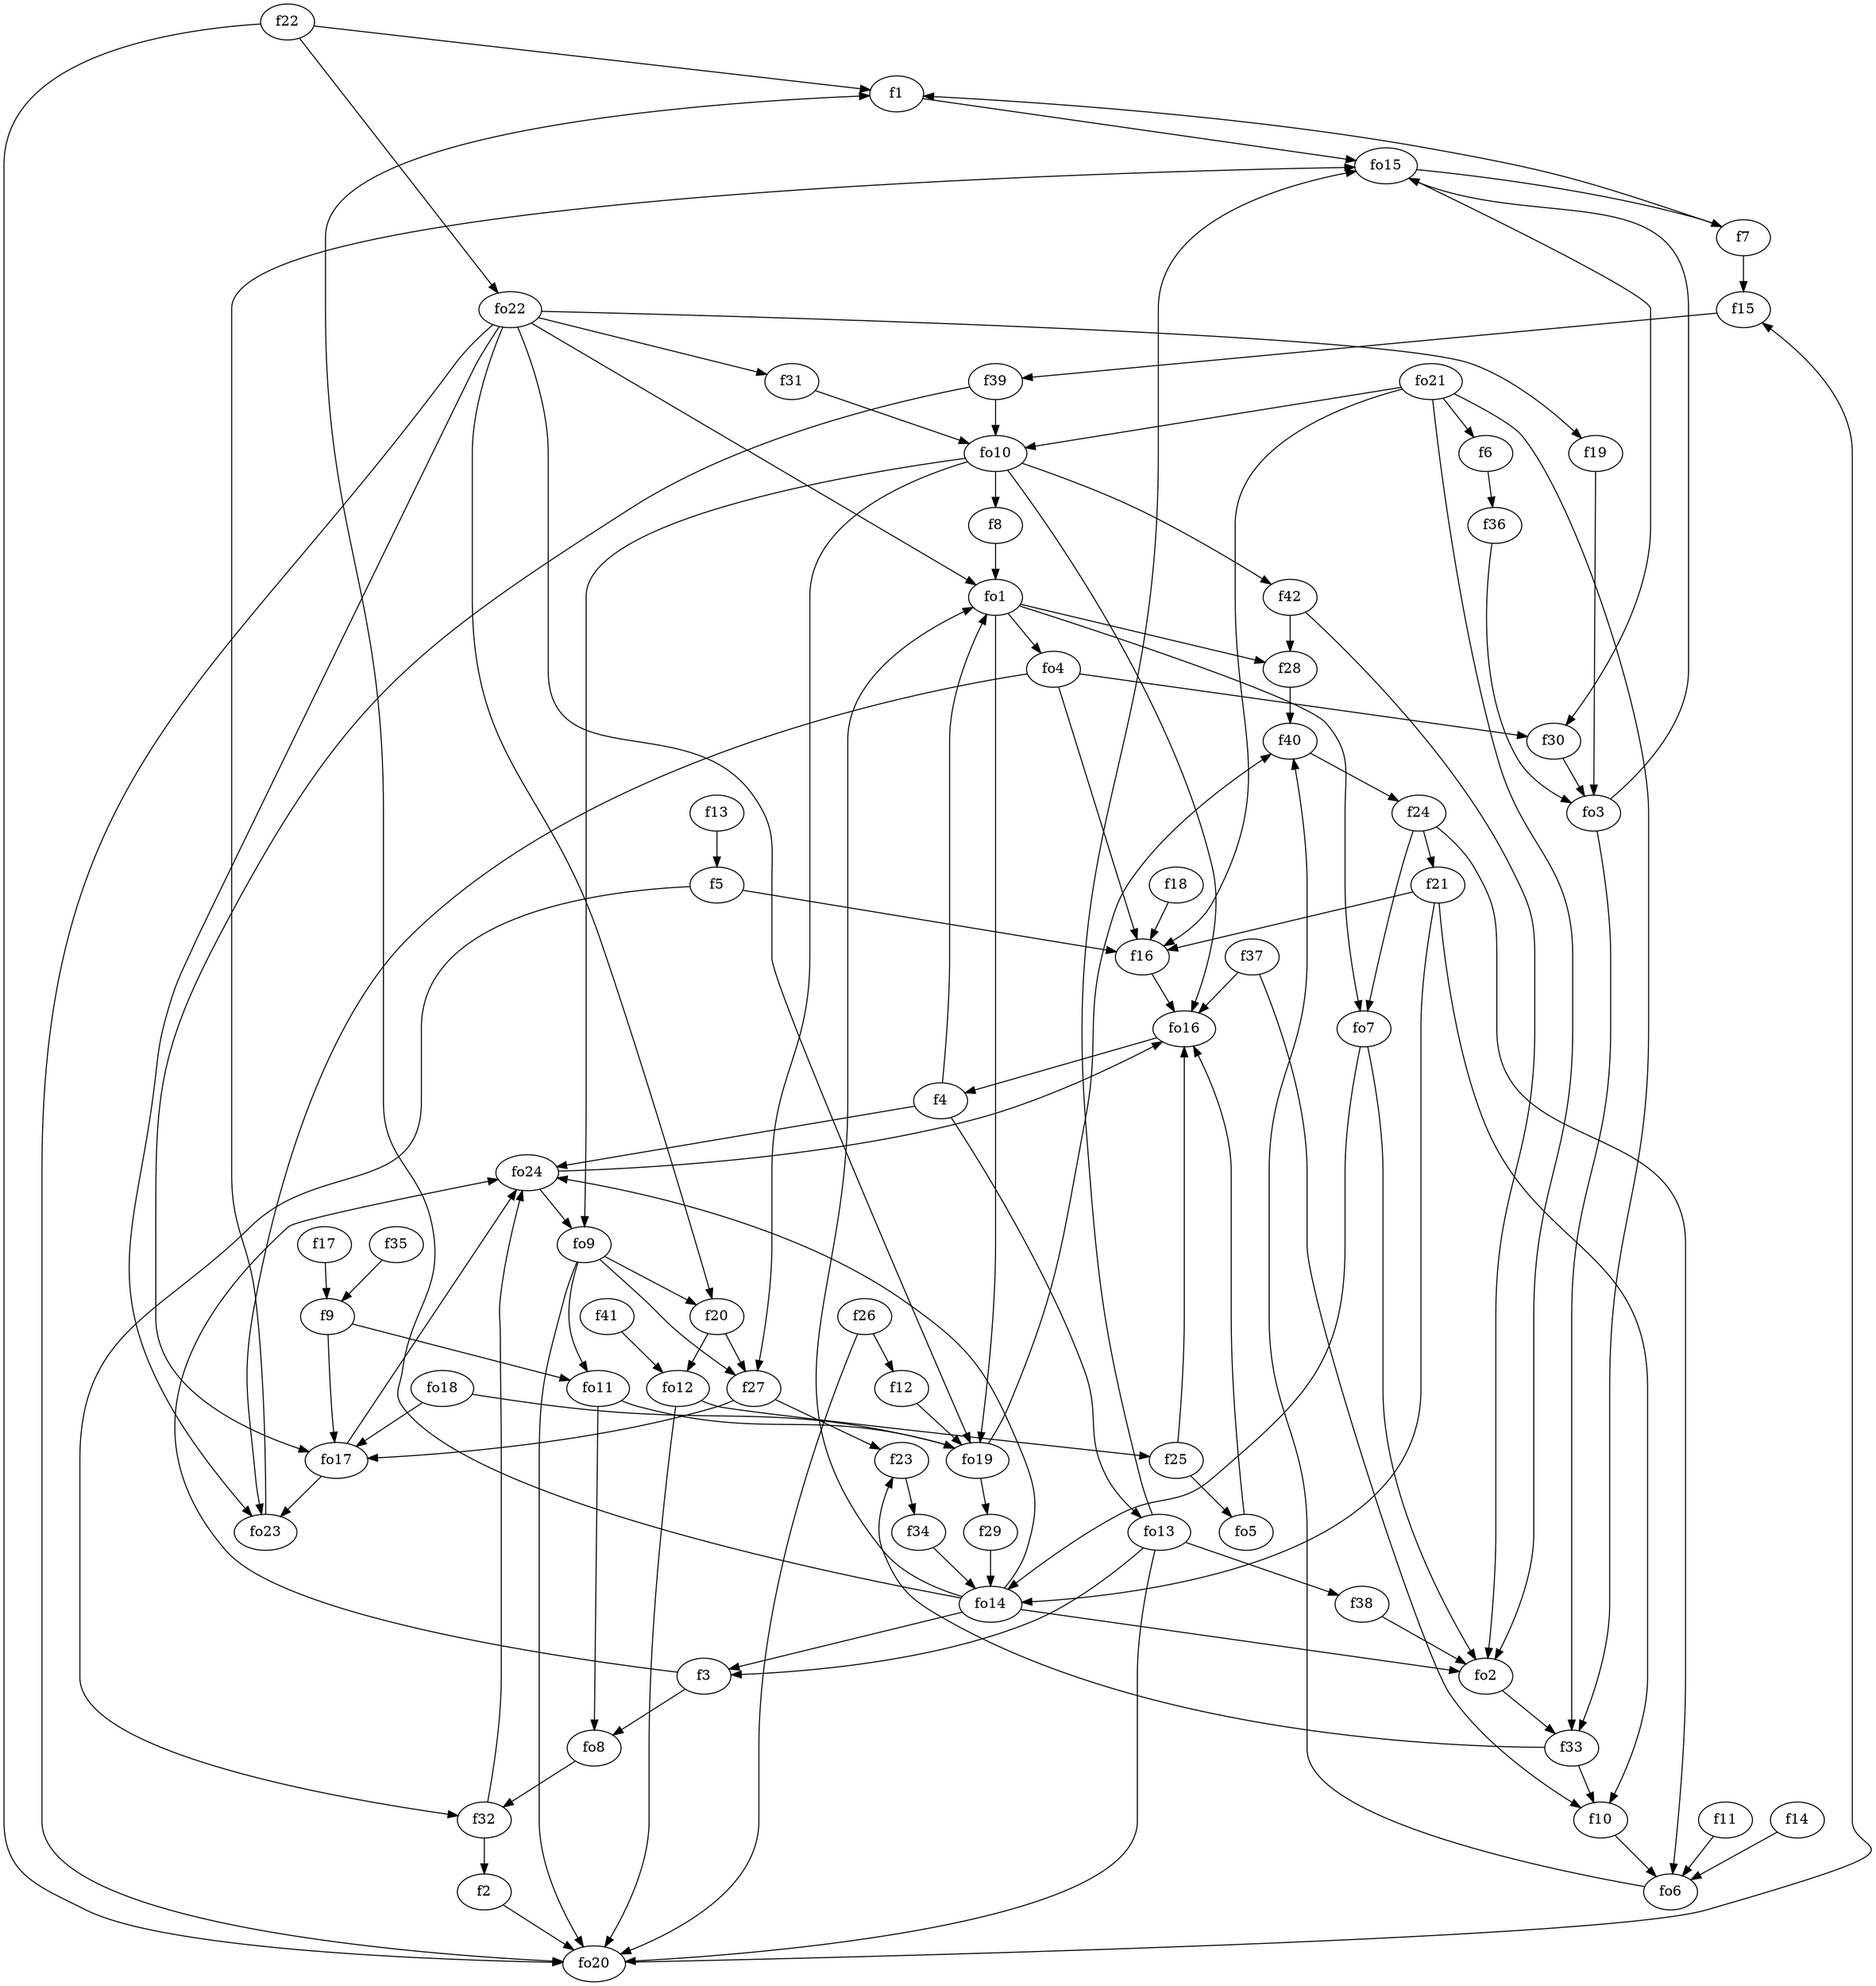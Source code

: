 strict digraph  {
f1;
f2;
f3;
f4;
f5;
f6;
f7;
f8;
f9;
f10;
f11;
f12;
f13;
f14;
f15;
f16;
f17;
f18;
f19;
f20;
f21;
f22;
f23;
f24;
f25;
f26;
f27;
f28;
f29;
f30;
f31;
f32;
f33;
f34;
f35;
f36;
f37;
f38;
f39;
f40;
f41;
f42;
fo1;
fo2;
fo3;
fo4;
fo5;
fo6;
fo7;
fo8;
fo9;
fo10;
fo11;
fo12;
fo13;
fo14;
fo15;
fo16;
fo17;
fo18;
fo19;
fo20;
fo21;
fo22;
fo23;
fo24;
f1 -> fo15  [weight=2];
f2 -> fo20  [weight=2];
f3 -> fo8  [weight=2];
f3 -> fo24  [weight=2];
f4 -> fo13  [weight=2];
f4 -> fo1  [weight=2];
f4 -> fo24  [weight=2];
f5 -> f32  [weight=2];
f5 -> f16  [weight=2];
f6 -> f36  [weight=2];
f7 -> f1  [weight=2];
f7 -> f15  [weight=2];
f8 -> fo1  [weight=2];
f9 -> fo11  [weight=2];
f9 -> fo17  [weight=2];
f10 -> fo6  [weight=2];
f11 -> fo6  [weight=2];
f12 -> fo19  [weight=2];
f13 -> f5  [weight=2];
f14 -> fo6  [weight=2];
f15 -> f39  [weight=2];
f16 -> fo16  [weight=2];
f17 -> f9  [weight=2];
f18 -> f16  [weight=2];
f19 -> fo3  [weight=2];
f20 -> fo12  [weight=2];
f20 -> f27  [weight=2];
f21 -> f16  [weight=2];
f21 -> fo14  [weight=2];
f21 -> f10  [weight=2];
f22 -> fo22  [weight=2];
f22 -> f1  [weight=2];
f22 -> fo20  [weight=2];
f23 -> f34  [weight=2];
f24 -> fo7  [weight=2];
f24 -> f21  [weight=2];
f24 -> fo6  [weight=2];
f25 -> fo16  [weight=2];
f25 -> fo5  [weight=2];
f26 -> fo20  [weight=2];
f26 -> f12  [weight=2];
f27 -> f23  [weight=2];
f27 -> fo17  [weight=2];
f28 -> f40  [weight=2];
f29 -> fo14  [weight=2];
f30 -> fo3  [weight=2];
f31 -> fo10  [weight=2];
f32 -> f2  [weight=2];
f32 -> fo24  [weight=2];
f33 -> f23  [weight=2];
f33 -> f10  [weight=2];
f34 -> fo14  [weight=2];
f35 -> f9  [weight=2];
f36 -> fo3  [weight=2];
f37 -> fo16  [weight=2];
f37 -> f10  [weight=2];
f38 -> fo2  [weight=2];
f39 -> fo17  [weight=2];
f39 -> fo10  [weight=2];
f40 -> f24  [weight=2];
f41 -> fo12  [weight=2];
f42 -> fo2  [weight=2];
f42 -> f28  [weight=2];
fo1 -> fo19  [weight=2];
fo1 -> f28  [weight=2];
fo1 -> fo4  [weight=2];
fo1 -> fo7  [weight=2];
fo2 -> f33  [weight=2];
fo3 -> fo15  [weight=2];
fo3 -> f33  [weight=2];
fo4 -> f30  [weight=2];
fo4 -> f16  [weight=2];
fo4 -> fo23  [weight=2];
fo5 -> fo16  [weight=2];
fo6 -> f40  [weight=2];
fo7 -> fo2  [weight=2];
fo7 -> fo14  [weight=2];
fo8 -> f32  [weight=2];
fo9 -> fo11  [weight=2];
fo9 -> fo20  [weight=2];
fo9 -> f20  [weight=2];
fo9 -> f27  [weight=2];
fo10 -> f8  [weight=2];
fo10 -> f42  [weight=2];
fo10 -> fo16  [weight=2];
fo10 -> fo9  [weight=2];
fo10 -> f27  [weight=2];
fo11 -> fo19  [weight=2];
fo11 -> fo8  [weight=2];
fo12 -> f25  [weight=2];
fo12 -> fo20  [weight=2];
fo13 -> fo15  [weight=2];
fo13 -> f38  [weight=2];
fo13 -> fo20  [weight=2];
fo13 -> f3  [weight=2];
fo14 -> f1  [weight=2];
fo14 -> fo24  [weight=2];
fo14 -> fo2  [weight=2];
fo14 -> fo1  [weight=2];
fo14 -> f3  [weight=2];
fo15 -> f30  [weight=2];
fo15 -> f7  [weight=2];
fo16 -> f4  [weight=2];
fo17 -> fo23  [weight=2];
fo17 -> fo24  [weight=2];
fo18 -> fo19  [weight=2];
fo18 -> fo17  [weight=2];
fo19 -> f29  [weight=2];
fo19 -> f40  [weight=2];
fo20 -> f15  [weight=2];
fo21 -> f6  [weight=2];
fo21 -> fo10  [weight=2];
fo21 -> f33  [weight=2];
fo21 -> fo2  [weight=2];
fo21 -> f16  [weight=2];
fo22 -> f19  [weight=2];
fo22 -> fo20  [weight=2];
fo22 -> fo1  [weight=2];
fo22 -> f31  [weight=2];
fo22 -> f20  [weight=2];
fo22 -> fo19  [weight=2];
fo22 -> fo23  [weight=2];
fo23 -> fo15  [weight=2];
fo24 -> fo16  [weight=2];
fo24 -> fo9  [weight=2];
}
